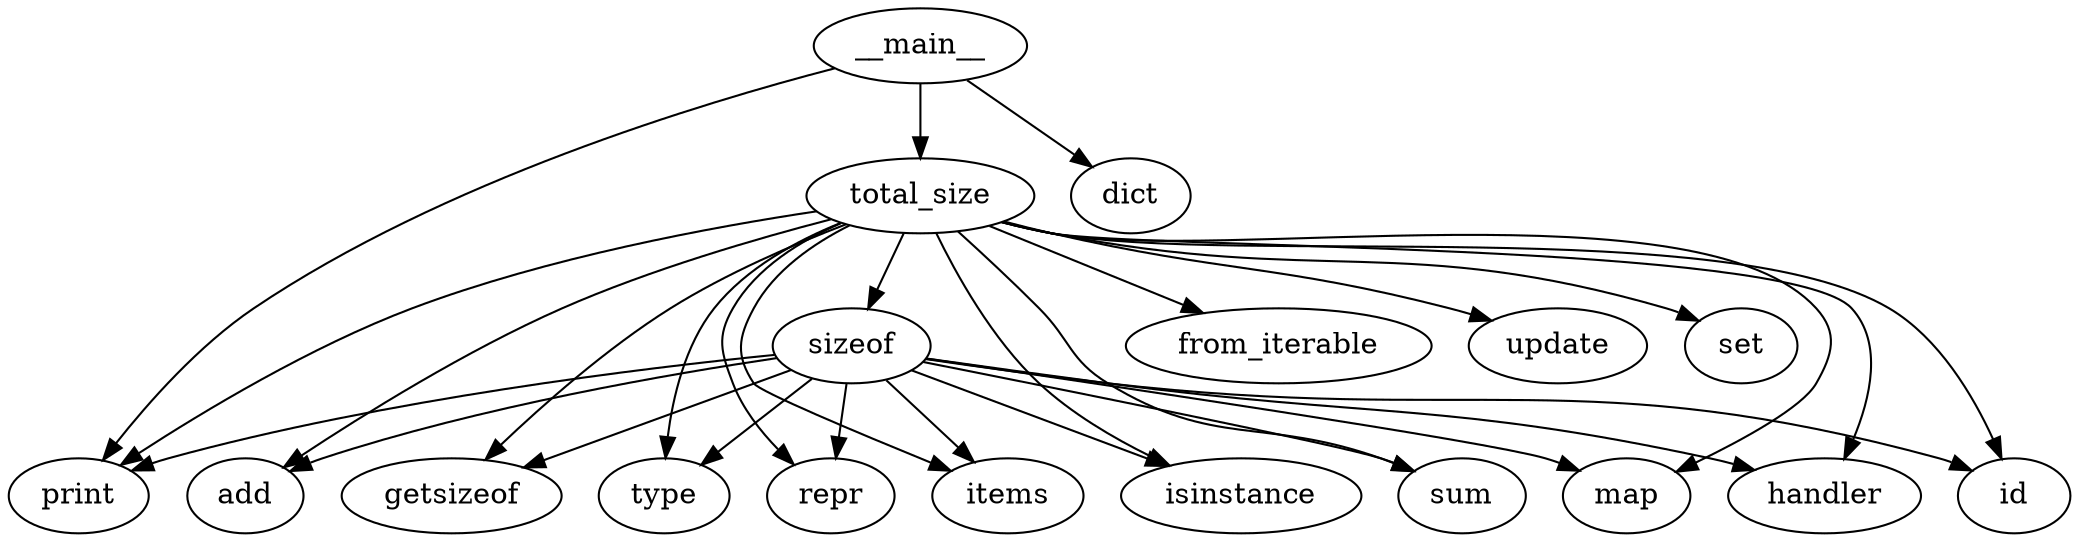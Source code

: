 strict digraph  {
sizeof;
id;
add;
getsizeof;
print;
type;
repr;
items;
isinstance;
sum;
map;
handler;
total_size;
from_iterable;
update;
set;
__main__;
dict;
sizeof -> id;
sizeof -> add;
sizeof -> getsizeof;
sizeof -> print;
sizeof -> type;
sizeof -> repr;
sizeof -> items;
sizeof -> isinstance;
sizeof -> sum;
sizeof -> map;
sizeof -> handler;
total_size -> from_iterable;
total_size -> items;
total_size -> update;
total_size -> set;
total_size -> getsizeof;
total_size -> id;
total_size -> add;
total_size -> print;
total_size -> type;
total_size -> repr;
total_size -> isinstance;
total_size -> sum;
total_size -> map;
total_size -> handler;
total_size -> sizeof;
__main__ -> dict;
__main__ -> print;
__main__ -> total_size;
}
